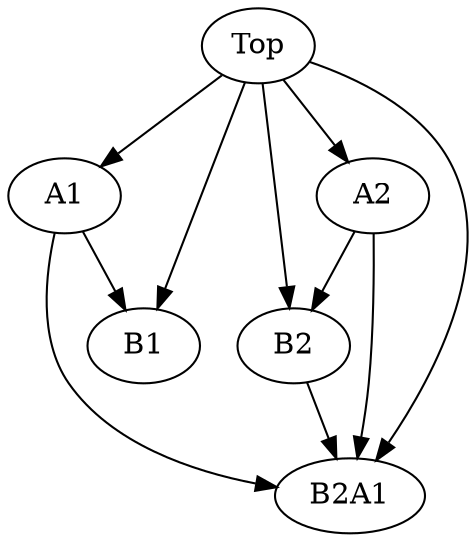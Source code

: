 digraph Hierarchy { Top -> A1;
Top -> A2;
A1 -> B1;
Top -> B1;
A2 -> B2;
Top -> B2;
A1 -> B2A1;
A2 -> B2A1;
B2 -> B2A1;
Top -> B2A1;
}